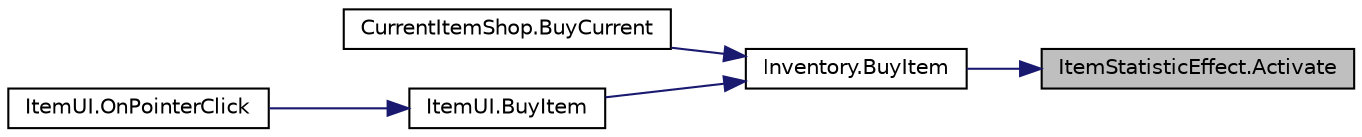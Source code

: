 digraph "ItemStatisticEffect.Activate"
{
 // INTERACTIVE_SVG=YES
 // LATEX_PDF_SIZE
  bgcolor="transparent";
  edge [fontname="Helvetica",fontsize="10",labelfontname="Helvetica",labelfontsize="10"];
  node [fontname="Helvetica",fontsize="10",shape=record];
  rankdir="RL";
  Node1 [label="ItemStatisticEffect.Activate",height=0.2,width=0.4,color="black", fillcolor="grey75", style="filled", fontcolor="black",tooltip=" "];
  Node1 -> Node2 [dir="back",color="midnightblue",fontsize="10",style="solid",fontname="Helvetica"];
  Node2 [label="Inventory.BuyItem",height=0.2,width=0.4,color="black",URL="$class_inventory.html#a22aa6615c02eff40c88a48c96905e962",tooltip=" "];
  Node2 -> Node3 [dir="back",color="midnightblue",fontsize="10",style="solid",fontname="Helvetica"];
  Node3 [label="CurrentItemShop.BuyCurrent",height=0.2,width=0.4,color="black",URL="$class_current_item_shop.html#ac931da08dc792088bbb913a1db71cf27",tooltip=" "];
  Node2 -> Node4 [dir="back",color="midnightblue",fontsize="10",style="solid",fontname="Helvetica"];
  Node4 [label="ItemUI.BuyItem",height=0.2,width=0.4,color="black",URL="$class_item_u_i.html#a7989b50db532215f7732954841b6ae4d",tooltip=" "];
  Node4 -> Node5 [dir="back",color="midnightblue",fontsize="10",style="solid",fontname="Helvetica"];
  Node5 [label="ItemUI.OnPointerClick",height=0.2,width=0.4,color="black",URL="$class_item_u_i.html#a2b89b23e671541d302225044a9d9de6f",tooltip=" "];
}
